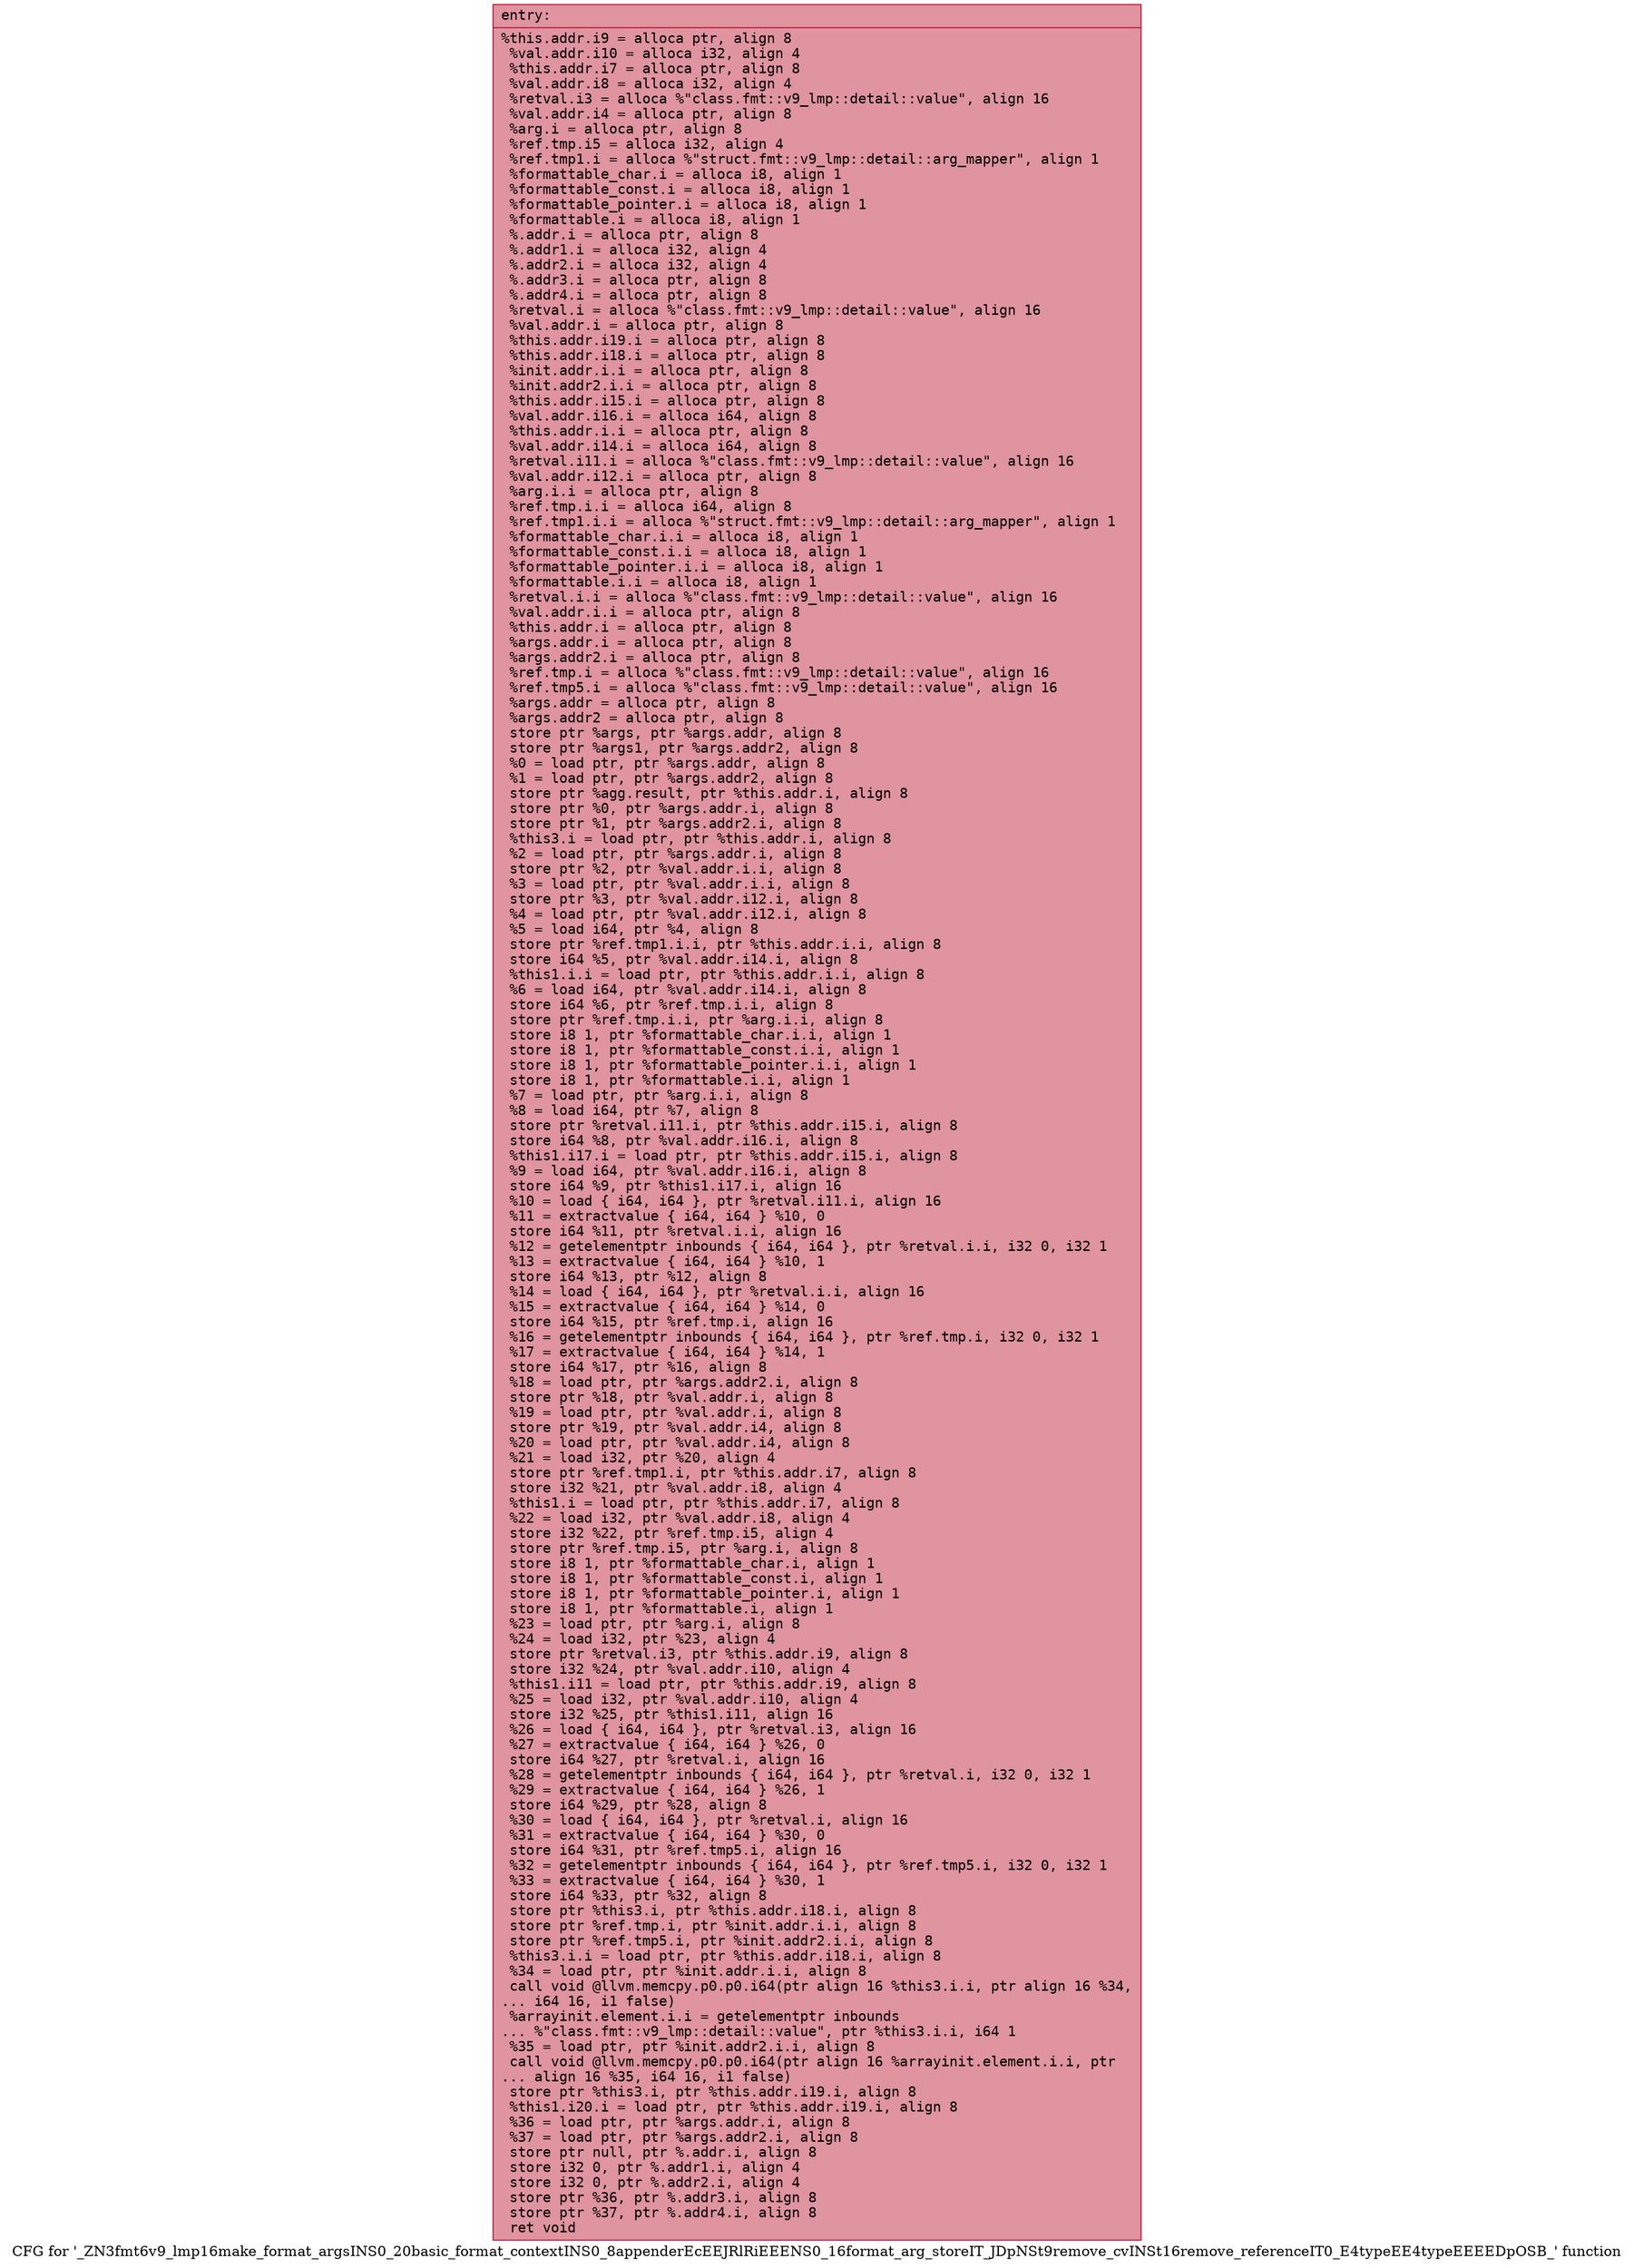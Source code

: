 digraph "CFG for '_ZN3fmt6v9_lmp16make_format_argsINS0_20basic_format_contextINS0_8appenderEcEEJRlRiEEENS0_16format_arg_storeIT_JDpNSt9remove_cvINSt16remove_referenceIT0_E4typeEE4typeEEEEDpOSB_' function" {
	label="CFG for '_ZN3fmt6v9_lmp16make_format_argsINS0_20basic_format_contextINS0_8appenderEcEEJRlRiEEENS0_16format_arg_storeIT_JDpNSt9remove_cvINSt16remove_referenceIT0_E4typeEE4typeEEEEDpOSB_' function";

	Node0x564c0379c990 [shape=record,color="#b70d28ff", style=filled, fillcolor="#b70d2870" fontname="Courier",label="{entry:\l|  %this.addr.i9 = alloca ptr, align 8\l  %val.addr.i10 = alloca i32, align 4\l  %this.addr.i7 = alloca ptr, align 8\l  %val.addr.i8 = alloca i32, align 4\l  %retval.i3 = alloca %\"class.fmt::v9_lmp::detail::value\", align 16\l  %val.addr.i4 = alloca ptr, align 8\l  %arg.i = alloca ptr, align 8\l  %ref.tmp.i5 = alloca i32, align 4\l  %ref.tmp1.i = alloca %\"struct.fmt::v9_lmp::detail::arg_mapper\", align 1\l  %formattable_char.i = alloca i8, align 1\l  %formattable_const.i = alloca i8, align 1\l  %formattable_pointer.i = alloca i8, align 1\l  %formattable.i = alloca i8, align 1\l  %.addr.i = alloca ptr, align 8\l  %.addr1.i = alloca i32, align 4\l  %.addr2.i = alloca i32, align 4\l  %.addr3.i = alloca ptr, align 8\l  %.addr4.i = alloca ptr, align 8\l  %retval.i = alloca %\"class.fmt::v9_lmp::detail::value\", align 16\l  %val.addr.i = alloca ptr, align 8\l  %this.addr.i19.i = alloca ptr, align 8\l  %this.addr.i18.i = alloca ptr, align 8\l  %init.addr.i.i = alloca ptr, align 8\l  %init.addr2.i.i = alloca ptr, align 8\l  %this.addr.i15.i = alloca ptr, align 8\l  %val.addr.i16.i = alloca i64, align 8\l  %this.addr.i.i = alloca ptr, align 8\l  %val.addr.i14.i = alloca i64, align 8\l  %retval.i11.i = alloca %\"class.fmt::v9_lmp::detail::value\", align 16\l  %val.addr.i12.i = alloca ptr, align 8\l  %arg.i.i = alloca ptr, align 8\l  %ref.tmp.i.i = alloca i64, align 8\l  %ref.tmp1.i.i = alloca %\"struct.fmt::v9_lmp::detail::arg_mapper\", align 1\l  %formattable_char.i.i = alloca i8, align 1\l  %formattable_const.i.i = alloca i8, align 1\l  %formattable_pointer.i.i = alloca i8, align 1\l  %formattable.i.i = alloca i8, align 1\l  %retval.i.i = alloca %\"class.fmt::v9_lmp::detail::value\", align 16\l  %val.addr.i.i = alloca ptr, align 8\l  %this.addr.i = alloca ptr, align 8\l  %args.addr.i = alloca ptr, align 8\l  %args.addr2.i = alloca ptr, align 8\l  %ref.tmp.i = alloca %\"class.fmt::v9_lmp::detail::value\", align 16\l  %ref.tmp5.i = alloca %\"class.fmt::v9_lmp::detail::value\", align 16\l  %args.addr = alloca ptr, align 8\l  %args.addr2 = alloca ptr, align 8\l  store ptr %args, ptr %args.addr, align 8\l  store ptr %args1, ptr %args.addr2, align 8\l  %0 = load ptr, ptr %args.addr, align 8\l  %1 = load ptr, ptr %args.addr2, align 8\l  store ptr %agg.result, ptr %this.addr.i, align 8\l  store ptr %0, ptr %args.addr.i, align 8\l  store ptr %1, ptr %args.addr2.i, align 8\l  %this3.i = load ptr, ptr %this.addr.i, align 8\l  %2 = load ptr, ptr %args.addr.i, align 8\l  store ptr %2, ptr %val.addr.i.i, align 8\l  %3 = load ptr, ptr %val.addr.i.i, align 8\l  store ptr %3, ptr %val.addr.i12.i, align 8\l  %4 = load ptr, ptr %val.addr.i12.i, align 8\l  %5 = load i64, ptr %4, align 8\l  store ptr %ref.tmp1.i.i, ptr %this.addr.i.i, align 8\l  store i64 %5, ptr %val.addr.i14.i, align 8\l  %this1.i.i = load ptr, ptr %this.addr.i.i, align 8\l  %6 = load i64, ptr %val.addr.i14.i, align 8\l  store i64 %6, ptr %ref.tmp.i.i, align 8\l  store ptr %ref.tmp.i.i, ptr %arg.i.i, align 8\l  store i8 1, ptr %formattable_char.i.i, align 1\l  store i8 1, ptr %formattable_const.i.i, align 1\l  store i8 1, ptr %formattable_pointer.i.i, align 1\l  store i8 1, ptr %formattable.i.i, align 1\l  %7 = load ptr, ptr %arg.i.i, align 8\l  %8 = load i64, ptr %7, align 8\l  store ptr %retval.i11.i, ptr %this.addr.i15.i, align 8\l  store i64 %8, ptr %val.addr.i16.i, align 8\l  %this1.i17.i = load ptr, ptr %this.addr.i15.i, align 8\l  %9 = load i64, ptr %val.addr.i16.i, align 8\l  store i64 %9, ptr %this1.i17.i, align 16\l  %10 = load \{ i64, i64 \}, ptr %retval.i11.i, align 16\l  %11 = extractvalue \{ i64, i64 \} %10, 0\l  store i64 %11, ptr %retval.i.i, align 16\l  %12 = getelementptr inbounds \{ i64, i64 \}, ptr %retval.i.i, i32 0, i32 1\l  %13 = extractvalue \{ i64, i64 \} %10, 1\l  store i64 %13, ptr %12, align 8\l  %14 = load \{ i64, i64 \}, ptr %retval.i.i, align 16\l  %15 = extractvalue \{ i64, i64 \} %14, 0\l  store i64 %15, ptr %ref.tmp.i, align 16\l  %16 = getelementptr inbounds \{ i64, i64 \}, ptr %ref.tmp.i, i32 0, i32 1\l  %17 = extractvalue \{ i64, i64 \} %14, 1\l  store i64 %17, ptr %16, align 8\l  %18 = load ptr, ptr %args.addr2.i, align 8\l  store ptr %18, ptr %val.addr.i, align 8\l  %19 = load ptr, ptr %val.addr.i, align 8\l  store ptr %19, ptr %val.addr.i4, align 8\l  %20 = load ptr, ptr %val.addr.i4, align 8\l  %21 = load i32, ptr %20, align 4\l  store ptr %ref.tmp1.i, ptr %this.addr.i7, align 8\l  store i32 %21, ptr %val.addr.i8, align 4\l  %this1.i = load ptr, ptr %this.addr.i7, align 8\l  %22 = load i32, ptr %val.addr.i8, align 4\l  store i32 %22, ptr %ref.tmp.i5, align 4\l  store ptr %ref.tmp.i5, ptr %arg.i, align 8\l  store i8 1, ptr %formattable_char.i, align 1\l  store i8 1, ptr %formattable_const.i, align 1\l  store i8 1, ptr %formattable_pointer.i, align 1\l  store i8 1, ptr %formattable.i, align 1\l  %23 = load ptr, ptr %arg.i, align 8\l  %24 = load i32, ptr %23, align 4\l  store ptr %retval.i3, ptr %this.addr.i9, align 8\l  store i32 %24, ptr %val.addr.i10, align 4\l  %this1.i11 = load ptr, ptr %this.addr.i9, align 8\l  %25 = load i32, ptr %val.addr.i10, align 4\l  store i32 %25, ptr %this1.i11, align 16\l  %26 = load \{ i64, i64 \}, ptr %retval.i3, align 16\l  %27 = extractvalue \{ i64, i64 \} %26, 0\l  store i64 %27, ptr %retval.i, align 16\l  %28 = getelementptr inbounds \{ i64, i64 \}, ptr %retval.i, i32 0, i32 1\l  %29 = extractvalue \{ i64, i64 \} %26, 1\l  store i64 %29, ptr %28, align 8\l  %30 = load \{ i64, i64 \}, ptr %retval.i, align 16\l  %31 = extractvalue \{ i64, i64 \} %30, 0\l  store i64 %31, ptr %ref.tmp5.i, align 16\l  %32 = getelementptr inbounds \{ i64, i64 \}, ptr %ref.tmp5.i, i32 0, i32 1\l  %33 = extractvalue \{ i64, i64 \} %30, 1\l  store i64 %33, ptr %32, align 8\l  store ptr %this3.i, ptr %this.addr.i18.i, align 8\l  store ptr %ref.tmp.i, ptr %init.addr.i.i, align 8\l  store ptr %ref.tmp5.i, ptr %init.addr2.i.i, align 8\l  %this3.i.i = load ptr, ptr %this.addr.i18.i, align 8\l  %34 = load ptr, ptr %init.addr.i.i, align 8\l  call void @llvm.memcpy.p0.p0.i64(ptr align 16 %this3.i.i, ptr align 16 %34,\l... i64 16, i1 false)\l  %arrayinit.element.i.i = getelementptr inbounds\l... %\"class.fmt::v9_lmp::detail::value\", ptr %this3.i.i, i64 1\l  %35 = load ptr, ptr %init.addr2.i.i, align 8\l  call void @llvm.memcpy.p0.p0.i64(ptr align 16 %arrayinit.element.i.i, ptr\l... align 16 %35, i64 16, i1 false)\l  store ptr %this3.i, ptr %this.addr.i19.i, align 8\l  %this1.i20.i = load ptr, ptr %this.addr.i19.i, align 8\l  %36 = load ptr, ptr %args.addr.i, align 8\l  %37 = load ptr, ptr %args.addr2.i, align 8\l  store ptr null, ptr %.addr.i, align 8\l  store i32 0, ptr %.addr1.i, align 4\l  store i32 0, ptr %.addr2.i, align 4\l  store ptr %36, ptr %.addr3.i, align 8\l  store ptr %37, ptr %.addr4.i, align 8\l  ret void\l}"];
}

